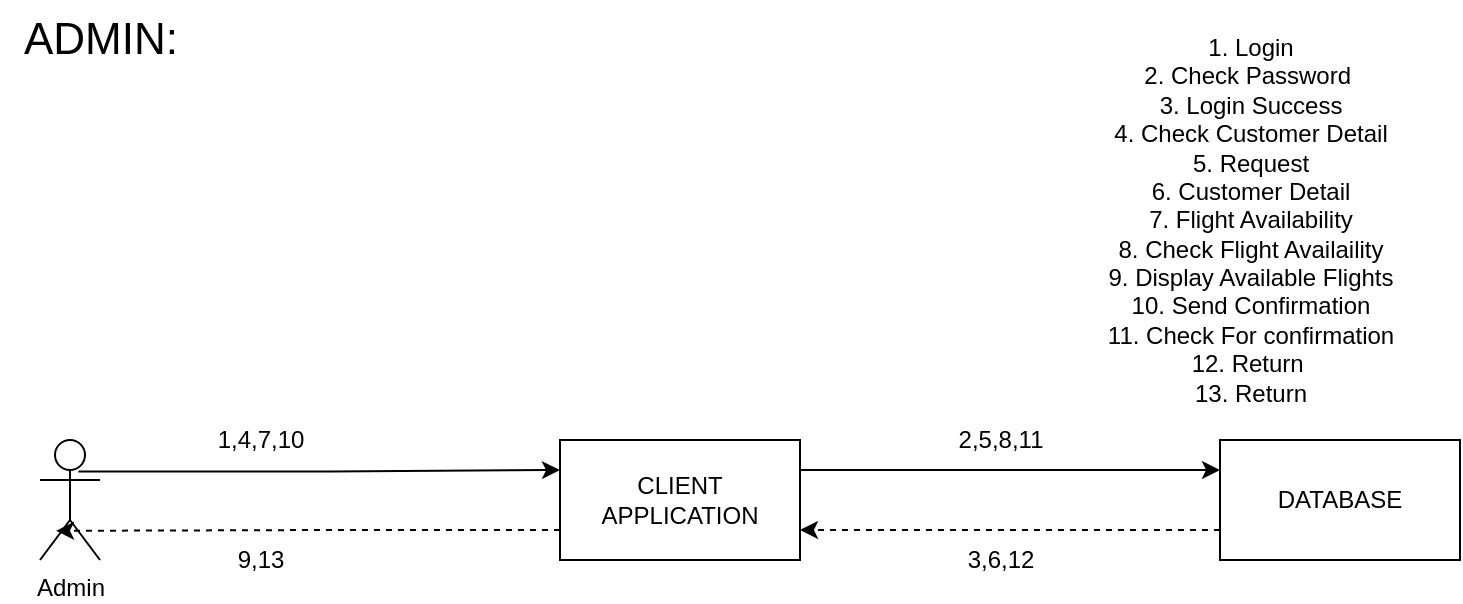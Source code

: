 <mxfile version="20.6.0" type="github">
  <diagram id="xwFy7spw9Hz2rB87lVYp" name="Page-1">
    <mxGraphModel dx="1038" dy="521" grid="1" gridSize="10" guides="1" tooltips="1" connect="1" arrows="1" fold="1" page="1" pageScale="1" pageWidth="850" pageHeight="1100" math="0" shadow="0">
      <root>
        <mxCell id="0" />
        <mxCell id="1" parent="0" />
        <mxCell id="xvxeSDme5p-jJuDc8yWa-1" value="Admin" style="shape=umlActor;verticalLabelPosition=bottom;verticalAlign=top;html=1;" vertex="1" parent="1">
          <mxGeometry x="70" y="230" width="30" height="60" as="geometry" />
        </mxCell>
        <mxCell id="xvxeSDme5p-jJuDc8yWa-5" style="edgeStyle=orthogonalEdgeStyle;rounded=0;orthogonalLoop=1;jettySize=auto;html=1;exitX=0.64;exitY=0.263;exitDx=0;exitDy=0;entryX=0;entryY=0.25;entryDx=0;entryDy=0;exitPerimeter=0;" edge="1" parent="1" source="xvxeSDme5p-jJuDc8yWa-1" target="xvxeSDme5p-jJuDc8yWa-2">
          <mxGeometry relative="1" as="geometry" />
        </mxCell>
        <mxCell id="xvxeSDme5p-jJuDc8yWa-6" style="edgeStyle=orthogonalEdgeStyle;rounded=0;orthogonalLoop=1;jettySize=auto;html=1;exitX=0;exitY=0.75;exitDx=0;exitDy=0;entryX=0.267;entryY=0.757;entryDx=0;entryDy=0;entryPerimeter=0;dashed=1;" edge="1" parent="1" source="xvxeSDme5p-jJuDc8yWa-2" target="xvxeSDme5p-jJuDc8yWa-1">
          <mxGeometry relative="1" as="geometry" />
        </mxCell>
        <mxCell id="xvxeSDme5p-jJuDc8yWa-7" style="edgeStyle=orthogonalEdgeStyle;rounded=0;orthogonalLoop=1;jettySize=auto;html=1;exitX=1;exitY=0.25;exitDx=0;exitDy=0;entryX=0;entryY=0.25;entryDx=0;entryDy=0;" edge="1" parent="1" source="xvxeSDme5p-jJuDc8yWa-2" target="xvxeSDme5p-jJuDc8yWa-3">
          <mxGeometry relative="1" as="geometry" />
        </mxCell>
        <mxCell id="xvxeSDme5p-jJuDc8yWa-2" value="CLIENT APPLICATION" style="rounded=0;whiteSpace=wrap;html=1;" vertex="1" parent="1">
          <mxGeometry x="330" y="230" width="120" height="60" as="geometry" />
        </mxCell>
        <mxCell id="xvxeSDme5p-jJuDc8yWa-8" style="edgeStyle=orthogonalEdgeStyle;rounded=0;orthogonalLoop=1;jettySize=auto;html=1;exitX=0;exitY=0.75;exitDx=0;exitDy=0;entryX=1;entryY=0.75;entryDx=0;entryDy=0;dashed=1;" edge="1" parent="1" source="xvxeSDme5p-jJuDc8yWa-3" target="xvxeSDme5p-jJuDc8yWa-2">
          <mxGeometry relative="1" as="geometry" />
        </mxCell>
        <mxCell id="xvxeSDme5p-jJuDc8yWa-3" value="DATABASE" style="rounded=0;whiteSpace=wrap;html=1;" vertex="1" parent="1">
          <mxGeometry x="660" y="230" width="120" height="60" as="geometry" />
        </mxCell>
        <mxCell id="xvxeSDme5p-jJuDc8yWa-10" value="1. Login&lt;br&gt;2. Check Password&amp;nbsp;&lt;br&gt;3. Login Success&lt;br&gt;4. Check Customer Detail&lt;br&gt;5. Request&lt;br&gt;6. Customer Detail&lt;br&gt;7. Flight Availability&lt;br&gt;8. Check Flight Availaility&lt;br&gt;9. Display Available Flights&lt;br&gt;10. Send Confirmation&lt;br&gt;11. Check For confirmation&lt;br&gt;12. Return&amp;nbsp;&lt;br&gt;13. Return&lt;br&gt;" style="text;html=1;align=center;verticalAlign=middle;resizable=0;points=[];autosize=1;strokeColor=none;fillColor=none;" vertex="1" parent="1">
          <mxGeometry x="590" y="20" width="170" height="200" as="geometry" />
        </mxCell>
        <mxCell id="xvxeSDme5p-jJuDc8yWa-11" value="1,4,7,10" style="text;html=1;align=center;verticalAlign=middle;resizable=0;points=[];autosize=1;strokeColor=none;fillColor=none;" vertex="1" parent="1">
          <mxGeometry x="145" y="215" width="70" height="30" as="geometry" />
        </mxCell>
        <mxCell id="xvxeSDme5p-jJuDc8yWa-12" value="2,5,8,11" style="text;html=1;align=center;verticalAlign=middle;resizable=0;points=[];autosize=1;strokeColor=none;fillColor=none;" vertex="1" parent="1">
          <mxGeometry x="515" y="215" width="70" height="30" as="geometry" />
        </mxCell>
        <mxCell id="xvxeSDme5p-jJuDc8yWa-13" value="3,6,12" style="text;html=1;align=center;verticalAlign=middle;resizable=0;points=[];autosize=1;strokeColor=none;fillColor=none;" vertex="1" parent="1">
          <mxGeometry x="520" y="275" width="60" height="30" as="geometry" />
        </mxCell>
        <mxCell id="xvxeSDme5p-jJuDc8yWa-14" value="9,13" style="text;html=1;align=center;verticalAlign=middle;resizable=0;points=[];autosize=1;strokeColor=none;fillColor=none;" vertex="1" parent="1">
          <mxGeometry x="155" y="275" width="50" height="30" as="geometry" />
        </mxCell>
        <mxCell id="xvxeSDme5p-jJuDc8yWa-15" value="&lt;font style=&quot;font-size: 22px;&quot;&gt;ADMIN:&lt;/font&gt;" style="text;html=1;align=center;verticalAlign=middle;resizable=0;points=[];autosize=1;strokeColor=none;fillColor=none;" vertex="1" parent="1">
          <mxGeometry x="50" y="10" width="100" height="40" as="geometry" />
        </mxCell>
      </root>
    </mxGraphModel>
  </diagram>
</mxfile>
